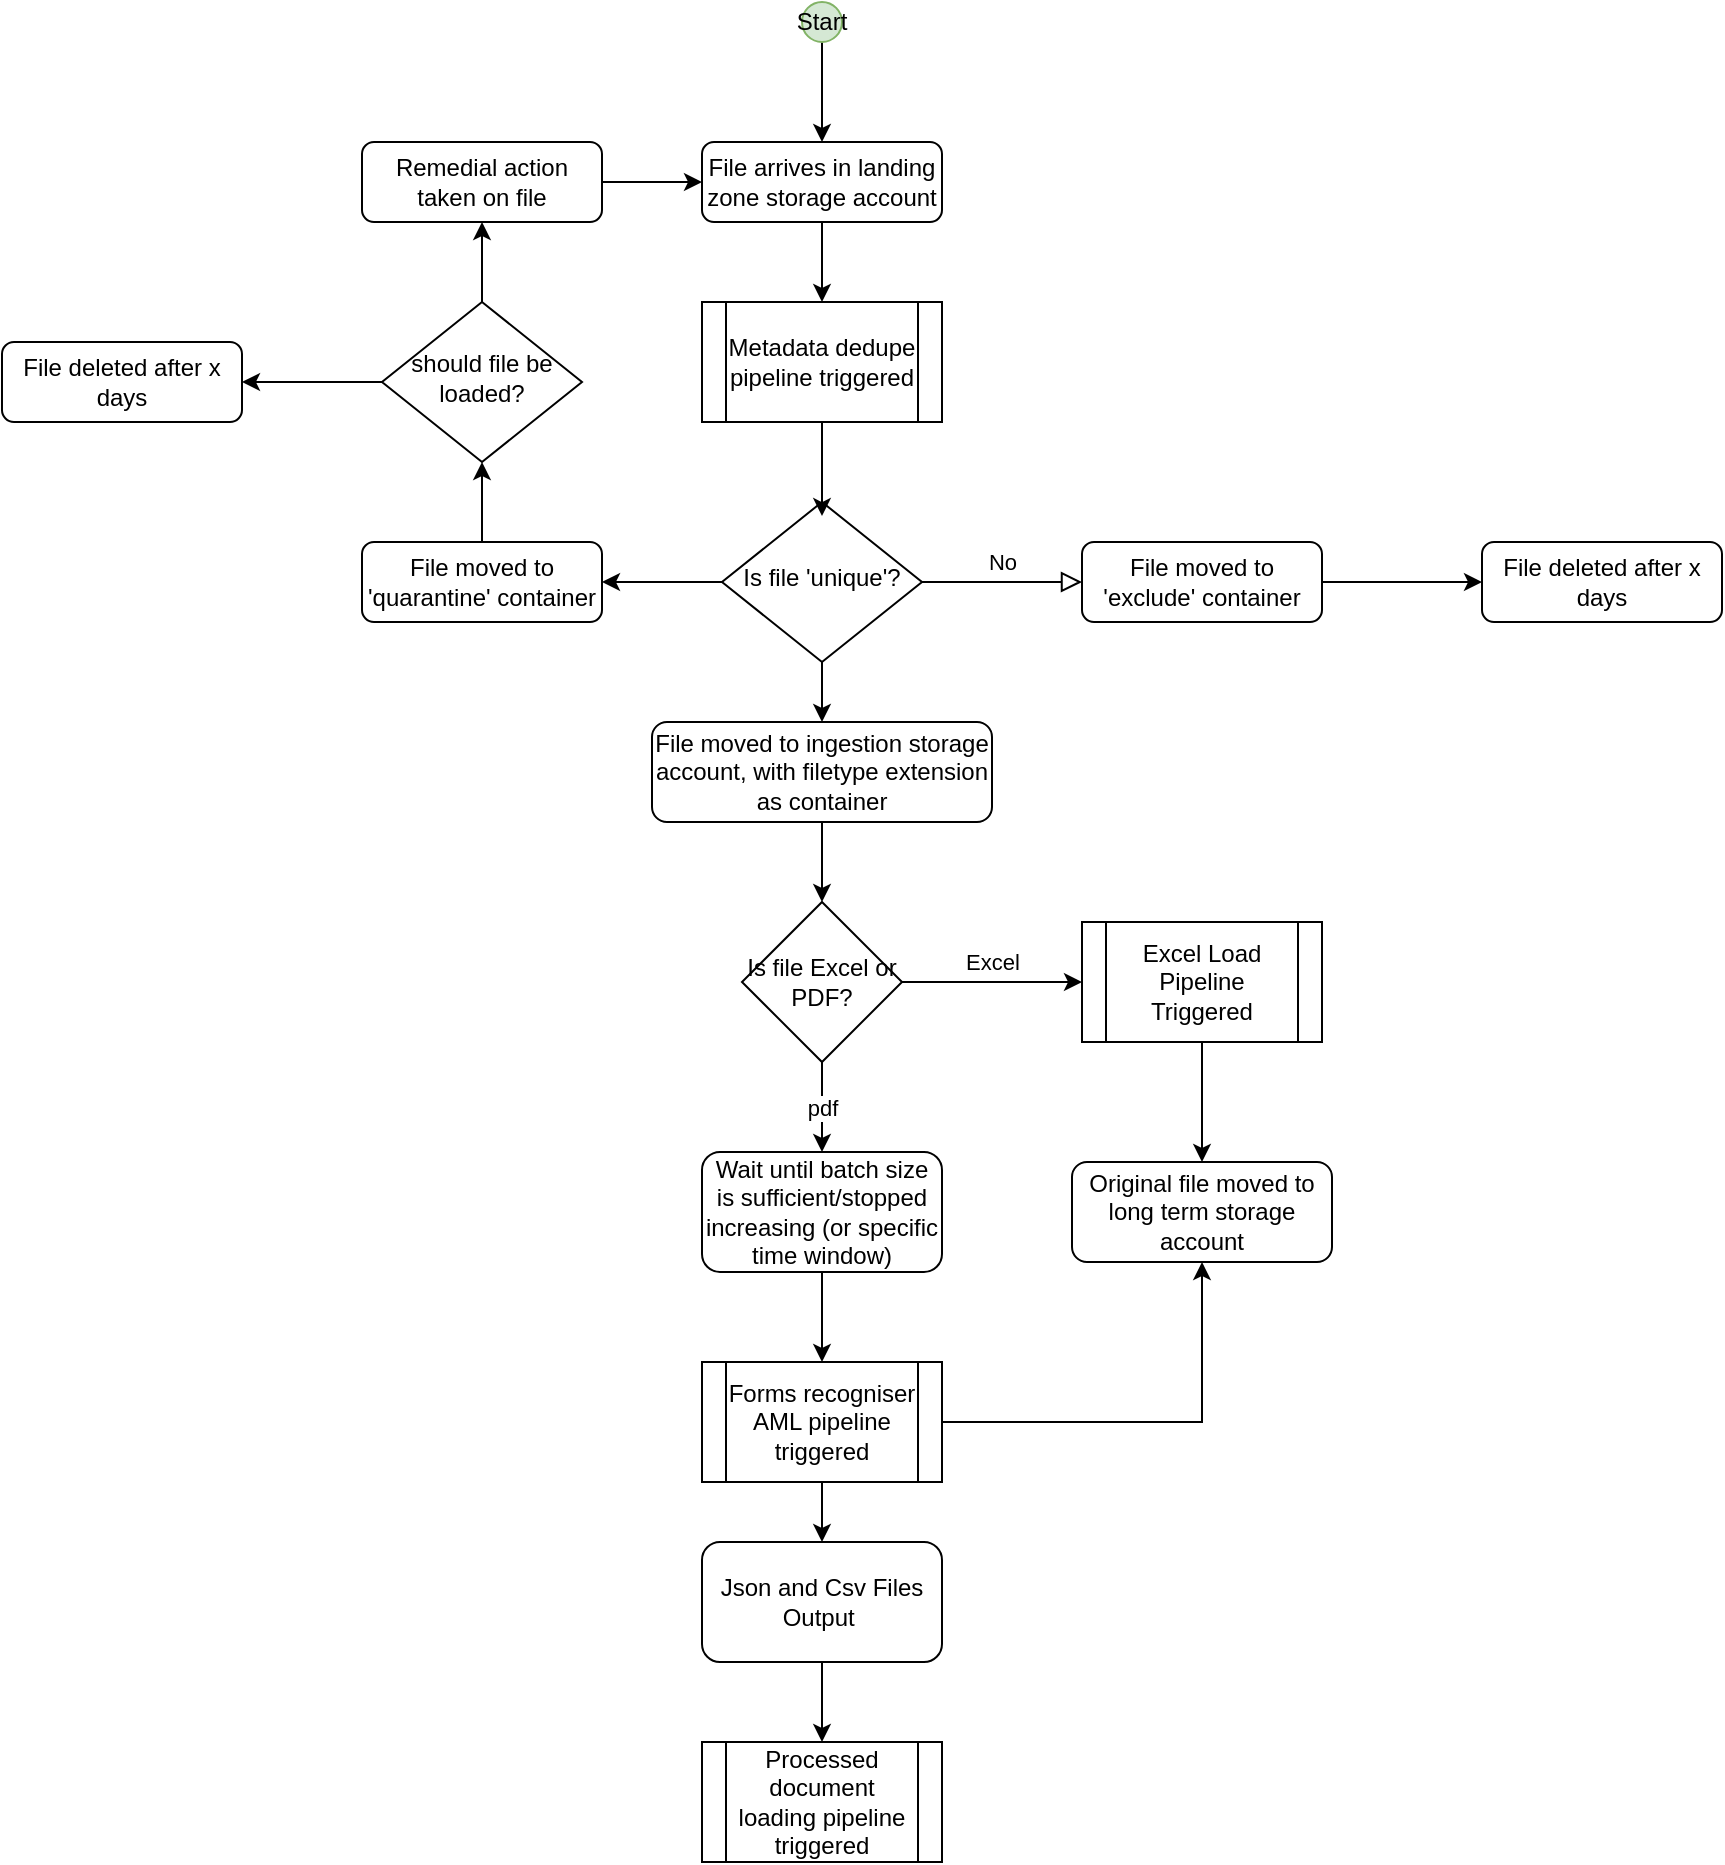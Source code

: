 <mxfile version="20.2.2" type="github">
  <diagram id="C5RBs43oDa-KdzZeNtuy" name="Page-1">
    <mxGraphModel dx="2249" dy="794" grid="1" gridSize="10" guides="1" tooltips="1" connect="1" arrows="1" fold="1" page="1" pageScale="1" pageWidth="827" pageHeight="1169" math="0" shadow="0">
      <root>
        <mxCell id="WIyWlLk6GJQsqaUBKTNV-0" />
        <mxCell id="WIyWlLk6GJQsqaUBKTNV-1" parent="WIyWlLk6GJQsqaUBKTNV-0" />
        <mxCell id="ECRGXNilGanTHjP5VVut-1" style="edgeStyle=orthogonalEdgeStyle;rounded=0;orthogonalLoop=1;jettySize=auto;html=1;" parent="WIyWlLk6GJQsqaUBKTNV-1" source="WIyWlLk6GJQsqaUBKTNV-3" target="ECRGXNilGanTHjP5VVut-0" edge="1">
          <mxGeometry relative="1" as="geometry" />
        </mxCell>
        <mxCell id="WIyWlLk6GJQsqaUBKTNV-3" value="File arrives in landing zone storage account" style="rounded=1;whiteSpace=wrap;html=1;fontSize=12;glass=0;strokeWidth=1;shadow=0;" parent="WIyWlLk6GJQsqaUBKTNV-1" vertex="1">
          <mxGeometry x="160" y="80" width="120" height="40" as="geometry" />
        </mxCell>
        <mxCell id="WIyWlLk6GJQsqaUBKTNV-5" value="No" style="edgeStyle=orthogonalEdgeStyle;rounded=0;html=1;jettySize=auto;orthogonalLoop=1;fontSize=11;endArrow=block;endFill=0;endSize=8;strokeWidth=1;shadow=0;labelBackgroundColor=none;exitX=1;exitY=0.5;exitDx=0;exitDy=0;" parent="WIyWlLk6GJQsqaUBKTNV-1" source="WIyWlLk6GJQsqaUBKTNV-6" target="WIyWlLk6GJQsqaUBKTNV-7" edge="1">
          <mxGeometry y="10" relative="1" as="geometry">
            <mxPoint as="offset" />
            <mxPoint x="280" y="350" as="sourcePoint" />
          </mxGeometry>
        </mxCell>
        <mxCell id="ECRGXNilGanTHjP5VVut-4" style="edgeStyle=orthogonalEdgeStyle;rounded=0;orthogonalLoop=1;jettySize=auto;html=1;entryX=0.5;entryY=0;entryDx=0;entryDy=0;" parent="WIyWlLk6GJQsqaUBKTNV-1" source="WIyWlLk6GJQsqaUBKTNV-6" target="ECRGXNilGanTHjP5VVut-3" edge="1">
          <mxGeometry relative="1" as="geometry" />
        </mxCell>
        <mxCell id="5iYkxGCGrsbpychiM3Hi-2" style="edgeStyle=orthogonalEdgeStyle;rounded=0;orthogonalLoop=1;jettySize=auto;html=1;" parent="WIyWlLk6GJQsqaUBKTNV-1" source="WIyWlLk6GJQsqaUBKTNV-6" target="5iYkxGCGrsbpychiM3Hi-1" edge="1">
          <mxGeometry relative="1" as="geometry" />
        </mxCell>
        <mxCell id="WIyWlLk6GJQsqaUBKTNV-6" value="Is file &#39;unique&#39;?" style="rhombus;whiteSpace=wrap;html=1;shadow=0;fontFamily=Helvetica;fontSize=12;align=center;strokeWidth=1;spacing=6;spacingTop=-4;" parent="WIyWlLk6GJQsqaUBKTNV-1" vertex="1">
          <mxGeometry x="170" y="260" width="100" height="80" as="geometry" />
        </mxCell>
        <mxCell id="5iYkxGCGrsbpychiM3Hi-5" value="" style="edgeStyle=orthogonalEdgeStyle;rounded=0;orthogonalLoop=1;jettySize=auto;html=1;" parent="WIyWlLk6GJQsqaUBKTNV-1" source="WIyWlLk6GJQsqaUBKTNV-7" target="5iYkxGCGrsbpychiM3Hi-4" edge="1">
          <mxGeometry relative="1" as="geometry" />
        </mxCell>
        <mxCell id="WIyWlLk6GJQsqaUBKTNV-7" value="File moved to &#39;exclude&#39; container" style="rounded=1;whiteSpace=wrap;html=1;fontSize=12;glass=0;strokeWidth=1;shadow=0;" parent="WIyWlLk6GJQsqaUBKTNV-1" vertex="1">
          <mxGeometry x="350" y="280" width="120" height="40" as="geometry" />
        </mxCell>
        <mxCell id="ECRGXNilGanTHjP5VVut-2" style="edgeStyle=orthogonalEdgeStyle;rounded=0;orthogonalLoop=1;jettySize=auto;html=1;entryX=0.5;entryY=0.088;entryDx=0;entryDy=0;entryPerimeter=0;" parent="WIyWlLk6GJQsqaUBKTNV-1" source="ECRGXNilGanTHjP5VVut-0" target="WIyWlLk6GJQsqaUBKTNV-6" edge="1">
          <mxGeometry relative="1" as="geometry" />
        </mxCell>
        <mxCell id="ECRGXNilGanTHjP5VVut-0" value="Metadata dedupe pipeline triggered" style="shape=process;whiteSpace=wrap;html=1;backgroundOutline=1;" parent="WIyWlLk6GJQsqaUBKTNV-1" vertex="1">
          <mxGeometry x="160" y="160" width="120" height="60" as="geometry" />
        </mxCell>
        <mxCell id="ECRGXNilGanTHjP5VVut-13" style="edgeStyle=orthogonalEdgeStyle;rounded=0;orthogonalLoop=1;jettySize=auto;html=1;" parent="WIyWlLk6GJQsqaUBKTNV-1" source="ECRGXNilGanTHjP5VVut-3" target="ECRGXNilGanTHjP5VVut-11" edge="1">
          <mxGeometry relative="1" as="geometry" />
        </mxCell>
        <mxCell id="ECRGXNilGanTHjP5VVut-3" value="File moved to ingestion storage account, with filetype extension as container" style="rounded=1;whiteSpace=wrap;html=1;fontSize=12;glass=0;strokeWidth=1;shadow=0;" parent="WIyWlLk6GJQsqaUBKTNV-1" vertex="1">
          <mxGeometry x="135" y="370" width="170" height="50" as="geometry" />
        </mxCell>
        <mxCell id="ECRGXNilGanTHjP5VVut-9" value="Excel" style="edgeStyle=orthogonalEdgeStyle;rounded=0;orthogonalLoop=1;jettySize=auto;html=1;entryX=0;entryY=0.5;entryDx=0;entryDy=0;exitX=1;exitY=0.5;exitDx=0;exitDy=0;" parent="WIyWlLk6GJQsqaUBKTNV-1" source="ECRGXNilGanTHjP5VVut-11" target="ECRGXNilGanTHjP5VVut-8" edge="1">
          <mxGeometry y="10" relative="1" as="geometry">
            <mxPoint x="270" y="500" as="sourcePoint" />
            <mxPoint as="offset" />
          </mxGeometry>
        </mxCell>
        <mxCell id="ECRGXNilGanTHjP5VVut-16" style="edgeStyle=orthogonalEdgeStyle;rounded=0;orthogonalLoop=1;jettySize=auto;html=1;entryX=0.5;entryY=0;entryDx=0;entryDy=0;" parent="WIyWlLk6GJQsqaUBKTNV-1" source="ECRGXNilGanTHjP5VVut-8" target="ECRGXNilGanTHjP5VVut-15" edge="1">
          <mxGeometry relative="1" as="geometry" />
        </mxCell>
        <mxCell id="ECRGXNilGanTHjP5VVut-8" value="Excel Load Pipeline Triggered" style="shape=process;whiteSpace=wrap;html=1;backgroundOutline=1;" parent="WIyWlLk6GJQsqaUBKTNV-1" vertex="1">
          <mxGeometry x="350" y="470" width="120" height="60" as="geometry" />
        </mxCell>
        <mxCell id="ECRGXNilGanTHjP5VVut-18" value="pdf" style="edgeStyle=orthogonalEdgeStyle;rounded=0;orthogonalLoop=1;jettySize=auto;html=1;entryX=0.5;entryY=0;entryDx=0;entryDy=0;" parent="WIyWlLk6GJQsqaUBKTNV-1" source="ECRGXNilGanTHjP5VVut-11" target="ECRGXNilGanTHjP5VVut-19" edge="1">
          <mxGeometry relative="1" as="geometry">
            <mxPoint x="220" y="594.04" as="targetPoint" />
          </mxGeometry>
        </mxCell>
        <mxCell id="ECRGXNilGanTHjP5VVut-11" value="Is file Excel or PDF?" style="rhombus;whiteSpace=wrap;html=1;" parent="WIyWlLk6GJQsqaUBKTNV-1" vertex="1">
          <mxGeometry x="180" y="460" width="80" height="80" as="geometry" />
        </mxCell>
        <mxCell id="ECRGXNilGanTHjP5VVut-15" value="Original file moved to long term storage account" style="rounded=1;whiteSpace=wrap;html=1;fontSize=12;glass=0;strokeWidth=1;shadow=0;" parent="WIyWlLk6GJQsqaUBKTNV-1" vertex="1">
          <mxGeometry x="345" y="590" width="130" height="50" as="geometry" />
        </mxCell>
        <mxCell id="ECRGXNilGanTHjP5VVut-21" style="edgeStyle=orthogonalEdgeStyle;rounded=0;orthogonalLoop=1;jettySize=auto;html=1;" parent="WIyWlLk6GJQsqaUBKTNV-1" source="ECRGXNilGanTHjP5VVut-19" target="ECRGXNilGanTHjP5VVut-20" edge="1">
          <mxGeometry relative="1" as="geometry" />
        </mxCell>
        <mxCell id="ECRGXNilGanTHjP5VVut-19" value="Wait until batch size is sufficient/stopped increasing (or specific time window)" style="rounded=1;whiteSpace=wrap;html=1;fillColor=none;" parent="WIyWlLk6GJQsqaUBKTNV-1" vertex="1">
          <mxGeometry x="160" y="585" width="120" height="60" as="geometry" />
        </mxCell>
        <mxCell id="ECRGXNilGanTHjP5VVut-23" style="edgeStyle=orthogonalEdgeStyle;rounded=0;orthogonalLoop=1;jettySize=auto;html=1;entryX=0.5;entryY=0;entryDx=0;entryDy=0;" parent="WIyWlLk6GJQsqaUBKTNV-1" source="ECRGXNilGanTHjP5VVut-20" target="ECRGXNilGanTHjP5VVut-22" edge="1">
          <mxGeometry relative="1" as="geometry" />
        </mxCell>
        <mxCell id="5iYkxGCGrsbpychiM3Hi-0" style="edgeStyle=orthogonalEdgeStyle;rounded=0;orthogonalLoop=1;jettySize=auto;html=1;entryX=0.5;entryY=1;entryDx=0;entryDy=0;" parent="WIyWlLk6GJQsqaUBKTNV-1" source="ECRGXNilGanTHjP5VVut-20" target="ECRGXNilGanTHjP5VVut-15" edge="1">
          <mxGeometry relative="1" as="geometry" />
        </mxCell>
        <mxCell id="ECRGXNilGanTHjP5VVut-20" value="Forms recogniser AML pipeline triggered" style="shape=process;whiteSpace=wrap;html=1;backgroundOutline=1;" parent="WIyWlLk6GJQsqaUBKTNV-1" vertex="1">
          <mxGeometry x="160" y="690" width="120" height="60" as="geometry" />
        </mxCell>
        <mxCell id="1ikfiKx0cq3Vr_zDxiLN-1" style="edgeStyle=orthogonalEdgeStyle;rounded=0;orthogonalLoop=1;jettySize=auto;html=1;" edge="1" parent="WIyWlLk6GJQsqaUBKTNV-1" source="ECRGXNilGanTHjP5VVut-22" target="1ikfiKx0cq3Vr_zDxiLN-0">
          <mxGeometry relative="1" as="geometry" />
        </mxCell>
        <mxCell id="ECRGXNilGanTHjP5VVut-22" value="Json and Csv Files Output&amp;nbsp;" style="rounded=1;whiteSpace=wrap;html=1;fillColor=none;" parent="WIyWlLk6GJQsqaUBKTNV-1" vertex="1">
          <mxGeometry x="160" y="780" width="120" height="60" as="geometry" />
        </mxCell>
        <mxCell id="5iYkxGCGrsbpychiM3Hi-11" style="edgeStyle=orthogonalEdgeStyle;rounded=0;orthogonalLoop=1;jettySize=auto;html=1;entryX=0.5;entryY=1;entryDx=0;entryDy=0;" parent="WIyWlLk6GJQsqaUBKTNV-1" source="5iYkxGCGrsbpychiM3Hi-1" target="5iYkxGCGrsbpychiM3Hi-9" edge="1">
          <mxGeometry relative="1" as="geometry" />
        </mxCell>
        <mxCell id="5iYkxGCGrsbpychiM3Hi-1" value="File moved to &#39;quarantine&#39; container" style="rounded=1;whiteSpace=wrap;html=1;fontSize=12;glass=0;strokeWidth=1;shadow=0;" parent="WIyWlLk6GJQsqaUBKTNV-1" vertex="1">
          <mxGeometry x="-10" y="280" width="120" height="40" as="geometry" />
        </mxCell>
        <mxCell id="5iYkxGCGrsbpychiM3Hi-4" value="File deleted after x days" style="rounded=1;whiteSpace=wrap;html=1;fontSize=12;glass=0;strokeWidth=1;shadow=0;" parent="WIyWlLk6GJQsqaUBKTNV-1" vertex="1">
          <mxGeometry x="550" y="280" width="120" height="40" as="geometry" />
        </mxCell>
        <mxCell id="5iYkxGCGrsbpychiM3Hi-8" style="edgeStyle=orthogonalEdgeStyle;rounded=0;orthogonalLoop=1;jettySize=auto;html=1;entryX=0;entryY=0.5;entryDx=0;entryDy=0;exitX=1;exitY=0.5;exitDx=0;exitDy=0;" parent="WIyWlLk6GJQsqaUBKTNV-1" source="5iYkxGCGrsbpychiM3Hi-6" target="WIyWlLk6GJQsqaUBKTNV-3" edge="1">
          <mxGeometry relative="1" as="geometry" />
        </mxCell>
        <mxCell id="5iYkxGCGrsbpychiM3Hi-6" value="Remedial action taken on file" style="rounded=1;whiteSpace=wrap;html=1;fontSize=12;glass=0;strokeWidth=1;shadow=0;" parent="WIyWlLk6GJQsqaUBKTNV-1" vertex="1">
          <mxGeometry x="-10" y="80" width="120" height="40" as="geometry" />
        </mxCell>
        <mxCell id="5iYkxGCGrsbpychiM3Hi-12" style="edgeStyle=orthogonalEdgeStyle;rounded=0;orthogonalLoop=1;jettySize=auto;html=1;" parent="WIyWlLk6GJQsqaUBKTNV-1" source="5iYkxGCGrsbpychiM3Hi-9" target="5iYkxGCGrsbpychiM3Hi-6" edge="1">
          <mxGeometry relative="1" as="geometry" />
        </mxCell>
        <mxCell id="5iYkxGCGrsbpychiM3Hi-16" style="edgeStyle=orthogonalEdgeStyle;rounded=0;orthogonalLoop=1;jettySize=auto;html=1;entryX=1;entryY=0.5;entryDx=0;entryDy=0;" parent="WIyWlLk6GJQsqaUBKTNV-1" source="5iYkxGCGrsbpychiM3Hi-9" target="5iYkxGCGrsbpychiM3Hi-15" edge="1">
          <mxGeometry relative="1" as="geometry" />
        </mxCell>
        <mxCell id="5iYkxGCGrsbpychiM3Hi-9" value="should file be loaded?" style="rhombus;whiteSpace=wrap;html=1;shadow=0;fontFamily=Helvetica;fontSize=12;align=center;strokeWidth=1;spacing=6;spacingTop=-4;" parent="WIyWlLk6GJQsqaUBKTNV-1" vertex="1">
          <mxGeometry y="160" width="100" height="80" as="geometry" />
        </mxCell>
        <mxCell id="5iYkxGCGrsbpychiM3Hi-14" style="edgeStyle=orthogonalEdgeStyle;rounded=0;orthogonalLoop=1;jettySize=auto;html=1;entryX=0.5;entryY=0;entryDx=0;entryDy=0;" parent="WIyWlLk6GJQsqaUBKTNV-1" source="5iYkxGCGrsbpychiM3Hi-13" target="WIyWlLk6GJQsqaUBKTNV-3" edge="1">
          <mxGeometry relative="1" as="geometry" />
        </mxCell>
        <mxCell id="5iYkxGCGrsbpychiM3Hi-13" value="Start" style="ellipse;whiteSpace=wrap;html=1;aspect=fixed;fillColor=#d5e8d4;strokeColor=#82b366;" parent="WIyWlLk6GJQsqaUBKTNV-1" vertex="1">
          <mxGeometry x="210" y="10" width="20" height="20" as="geometry" />
        </mxCell>
        <mxCell id="5iYkxGCGrsbpychiM3Hi-15" value="File deleted after x days" style="rounded=1;whiteSpace=wrap;html=1;fontSize=12;glass=0;strokeWidth=1;shadow=0;" parent="WIyWlLk6GJQsqaUBKTNV-1" vertex="1">
          <mxGeometry x="-190" y="180" width="120" height="40" as="geometry" />
        </mxCell>
        <mxCell id="1ikfiKx0cq3Vr_zDxiLN-0" value="Processed document loading pipeline triggered" style="shape=process;whiteSpace=wrap;html=1;backgroundOutline=1;" vertex="1" parent="WIyWlLk6GJQsqaUBKTNV-1">
          <mxGeometry x="160" y="880" width="120" height="60" as="geometry" />
        </mxCell>
      </root>
    </mxGraphModel>
  </diagram>
</mxfile>
